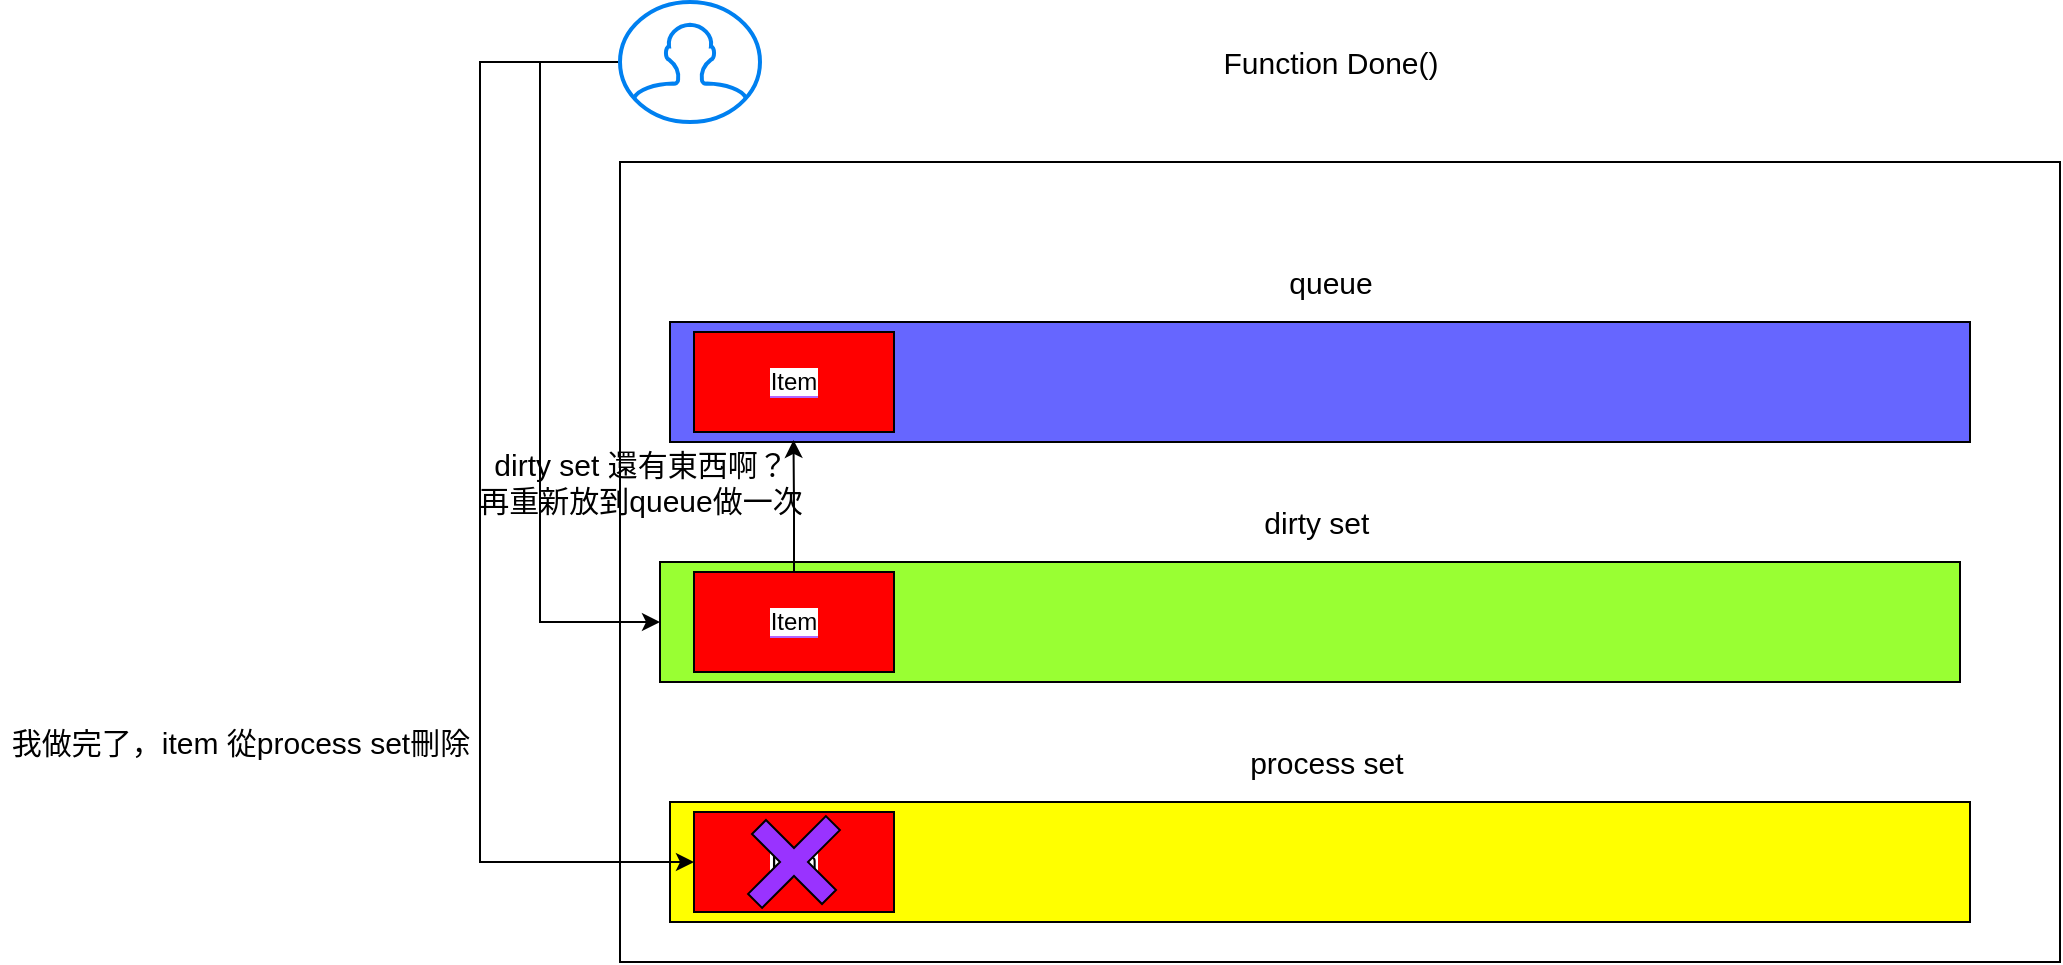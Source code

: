 <mxfile version="13.9.9" type="device"><diagram id="Z2orQxic6s5WkzG0sVm2" name="Page-1"><mxGraphModel dx="1956" dy="-325" grid="1" gridSize="10" guides="1" tooltips="1" connect="1" arrows="1" fold="1" page="1" pageScale="1" pageWidth="850" pageHeight="1100" math="0" shadow="0"><root><mxCell id="0"/><mxCell id="1" parent="0"/><mxCell id="-Q_S7AMINaIyrYRUfu5t-1" value="" style="whiteSpace=wrap;html=1;align=center;verticalAlign=top;" vertex="1" parent="1"><mxGeometry x="120" y="1600" width="720" height="400" as="geometry"/></mxCell><mxCell id="-Q_S7AMINaIyrYRUfu5t-2" value="" style="whiteSpace=wrap;html=1;fillColor=#6666FF;" vertex="1" parent="1"><mxGeometry x="145" y="1680" width="650" height="60" as="geometry"/></mxCell><mxCell id="-Q_S7AMINaIyrYRUfu5t-3" value="queue" style="text;html=1;align=center;verticalAlign=middle;resizable=0;points=[];autosize=1;fontSize=15;" vertex="1" parent="1"><mxGeometry x="445" y="1650" width="60" height="20" as="geometry"/></mxCell><mxCell id="-Q_S7AMINaIyrYRUfu5t-4" value="" style="whiteSpace=wrap;html=1;fillColor=#99FF33;" vertex="1" parent="1"><mxGeometry x="140" y="1800" width="650" height="60" as="geometry"/></mxCell><mxCell id="-Q_S7AMINaIyrYRUfu5t-5" value="dirty set&amp;nbsp;" style="text;html=1;align=center;verticalAlign=middle;resizable=0;points=[];autosize=1;fontSize=15;" vertex="1" parent="1"><mxGeometry x="435" y="1770" width="70" height="20" as="geometry"/></mxCell><mxCell id="-Q_S7AMINaIyrYRUfu5t-6" value="process set&amp;nbsp;" style="text;html=1;align=center;verticalAlign=middle;resizable=0;points=[];autosize=1;fontSize=15;" vertex="1" parent="1"><mxGeometry x="425" y="1890" width="100" height="20" as="geometry"/></mxCell><mxCell id="-Q_S7AMINaIyrYRUfu5t-7" value="" style="whiteSpace=wrap;html=1;labelBackgroundColor=#B266FF;labelBorderColor=none;fillColor=#FFFF00;" vertex="1" parent="1"><mxGeometry x="145" y="1920" width="650" height="60" as="geometry"/></mxCell><mxCell id="-Q_S7AMINaIyrYRUfu5t-8" value="&lt;span style=&quot;background-color: rgb(255 , 255 , 255)&quot;&gt;Item&lt;/span&gt;" style="whiteSpace=wrap;html=1;labelBackgroundColor=#B266FF;fillColor=#FF0000;" vertex="1" parent="1"><mxGeometry x="157" y="1925" width="100" height="50" as="geometry"/></mxCell><mxCell id="-Q_S7AMINaIyrYRUfu5t-12" style="edgeStyle=orthogonalEdgeStyle;rounded=0;orthogonalLoop=1;jettySize=auto;html=1;entryX=0.095;entryY=0.983;entryDx=0;entryDy=0;entryPerimeter=0;" edge="1" parent="1" source="-Q_S7AMINaIyrYRUfu5t-9" target="-Q_S7AMINaIyrYRUfu5t-2"><mxGeometry relative="1" as="geometry"/></mxCell><mxCell id="-Q_S7AMINaIyrYRUfu5t-9" value="&lt;span style=&quot;background-color: rgb(255 , 255 , 255)&quot;&gt;Item&lt;/span&gt;" style="whiteSpace=wrap;html=1;labelBackgroundColor=#B266FF;fillColor=#FF0000;" vertex="1" parent="1"><mxGeometry x="157" y="1805" width="100" height="50" as="geometry"/></mxCell><mxCell id="-Q_S7AMINaIyrYRUfu5t-10" value="Function Done()" style="text;html=1;align=center;verticalAlign=middle;resizable=0;points=[];autosize=1;fontSize=15;" vertex="1" parent="1"><mxGeometry x="415" y="1540" width="120" height="20" as="geometry"/></mxCell><mxCell id="-Q_S7AMINaIyrYRUfu5t-11" value="" style="shape=cross;whiteSpace=wrap;html=1;labelBackgroundColor=#B266FF;align=left;rotation=45;fillColor=#9933FF;" vertex="1" parent="1"><mxGeometry x="182.24" y="1922.5" width="49.52" height="55" as="geometry"/></mxCell><mxCell id="-Q_S7AMINaIyrYRUfu5t-13" value="&lt;span style=&quot;background-color: rgb(255 , 255 , 255)&quot;&gt;Item&lt;/span&gt;" style="whiteSpace=wrap;html=1;labelBackgroundColor=#B266FF;fillColor=#FF0000;" vertex="1" parent="1"><mxGeometry x="157" y="1685" width="100" height="50" as="geometry"/></mxCell><mxCell id="-Q_S7AMINaIyrYRUfu5t-16" style="edgeStyle=orthogonalEdgeStyle;rounded=0;orthogonalLoop=1;jettySize=auto;html=1;entryX=0;entryY=0.5;entryDx=0;entryDy=0;" edge="1" parent="1" source="-Q_S7AMINaIyrYRUfu5t-15" target="-Q_S7AMINaIyrYRUfu5t-8"><mxGeometry relative="1" as="geometry"><Array as="points"><mxPoint x="50" y="1550"/><mxPoint x="50" y="1950"/></Array></mxGeometry></mxCell><mxCell id="-Q_S7AMINaIyrYRUfu5t-18" style="edgeStyle=orthogonalEdgeStyle;rounded=0;orthogonalLoop=1;jettySize=auto;html=1;entryX=0;entryY=0.5;entryDx=0;entryDy=0;" edge="1" parent="1" source="-Q_S7AMINaIyrYRUfu5t-15" target="-Q_S7AMINaIyrYRUfu5t-4"><mxGeometry relative="1" as="geometry"><Array as="points"><mxPoint x="80" y="1550"/><mxPoint x="80" y="1830"/></Array></mxGeometry></mxCell><mxCell id="-Q_S7AMINaIyrYRUfu5t-15" value="" style="html=1;verticalLabelPosition=bottom;align=center;labelBackgroundColor=#ffffff;verticalAlign=top;strokeWidth=2;strokeColor=#0080F0;shadow=0;dashed=0;shape=mxgraph.ios7.icons.user;" vertex="1" parent="1"><mxGeometry x="120" y="1520" width="70" height="60" as="geometry"/></mxCell><mxCell id="-Q_S7AMINaIyrYRUfu5t-17" value="&lt;font style=&quot;font-size: 15px&quot;&gt;我做完了，item 從process set刪除&lt;/font&gt;" style="text;html=1;align=center;verticalAlign=middle;resizable=0;points=[];autosize=1;" vertex="1" parent="1"><mxGeometry x="-190" y="1880" width="240" height="20" as="geometry"/></mxCell><mxCell id="-Q_S7AMINaIyrYRUfu5t-19" value="&lt;font style=&quot;font-size: 15px&quot;&gt;dirty set 還有東西啊？&lt;br&gt;再重新放到queue做一次&lt;br&gt;&lt;/font&gt;" style="text;html=1;align=center;verticalAlign=middle;resizable=0;points=[];autosize=1;" vertex="1" parent="1"><mxGeometry x="40" y="1740" width="180" height="40" as="geometry"/></mxCell></root></mxGraphModel></diagram></mxfile>